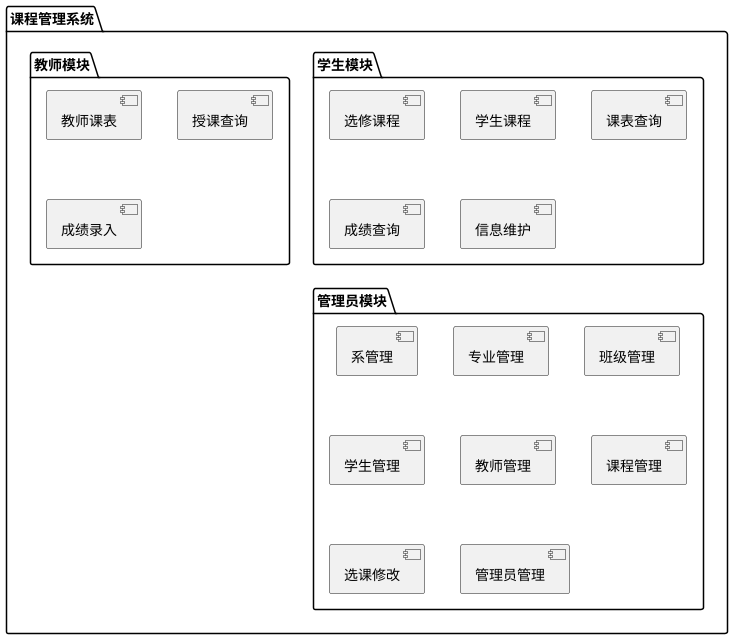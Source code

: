 @startuml
package "课程管理系统" {
  package "学生模块" {
    [选修课程]
    [学生课程]
    [课表查询]
    [成绩查询]
    [信息维护]
  }
  package "教师模块" {
    [教师课表]
    [授课查询]
    [成绩录入]
  }
  package "管理员模块" {
    [系管理]
    [专业管理]
    [班级管理]
    [学生管理]
    [教师管理]
    [课程管理]
    [选课修改]
    [管理员管理]
  }
}
@enduml